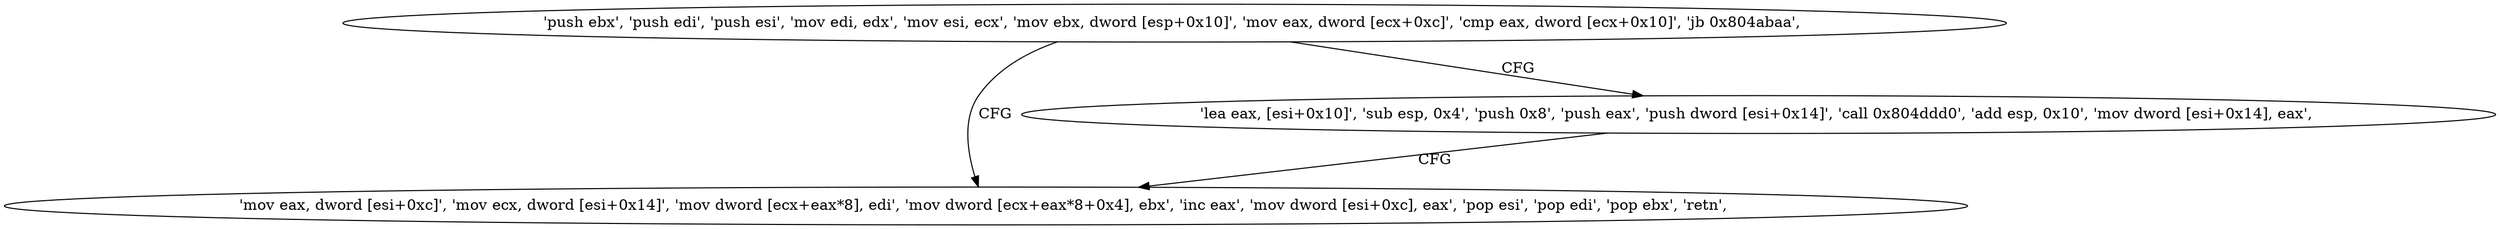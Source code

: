 digraph "func" {
"134523776" [label = "'push ebx', 'push edi', 'push esi', 'mov edi, edx', 'mov esi, ecx', 'mov ebx, dword [esp+0x10]', 'mov eax, dword [ecx+0xc]', 'cmp eax, dword [ecx+0x10]', 'jb 0x804abaa', " ]
"134523818" [label = "'mov eax, dword [esi+0xc]', 'mov ecx, dword [esi+0x14]', 'mov dword [ecx+eax*8], edi', 'mov dword [ecx+eax*8+0x4], ebx', 'inc eax', 'mov dword [esi+0xc], eax', 'pop esi', 'pop edi', 'pop ebx', 'retn', " ]
"134523795" [label = "'lea eax, [esi+0x10]', 'sub esp, 0x4', 'push 0x8', 'push eax', 'push dword [esi+0x14]', 'call 0x804ddd0', 'add esp, 0x10', 'mov dword [esi+0x14], eax', " ]
"134523776" -> "134523818" [ label = "CFG" ]
"134523776" -> "134523795" [ label = "CFG" ]
"134523795" -> "134523818" [ label = "CFG" ]
}
